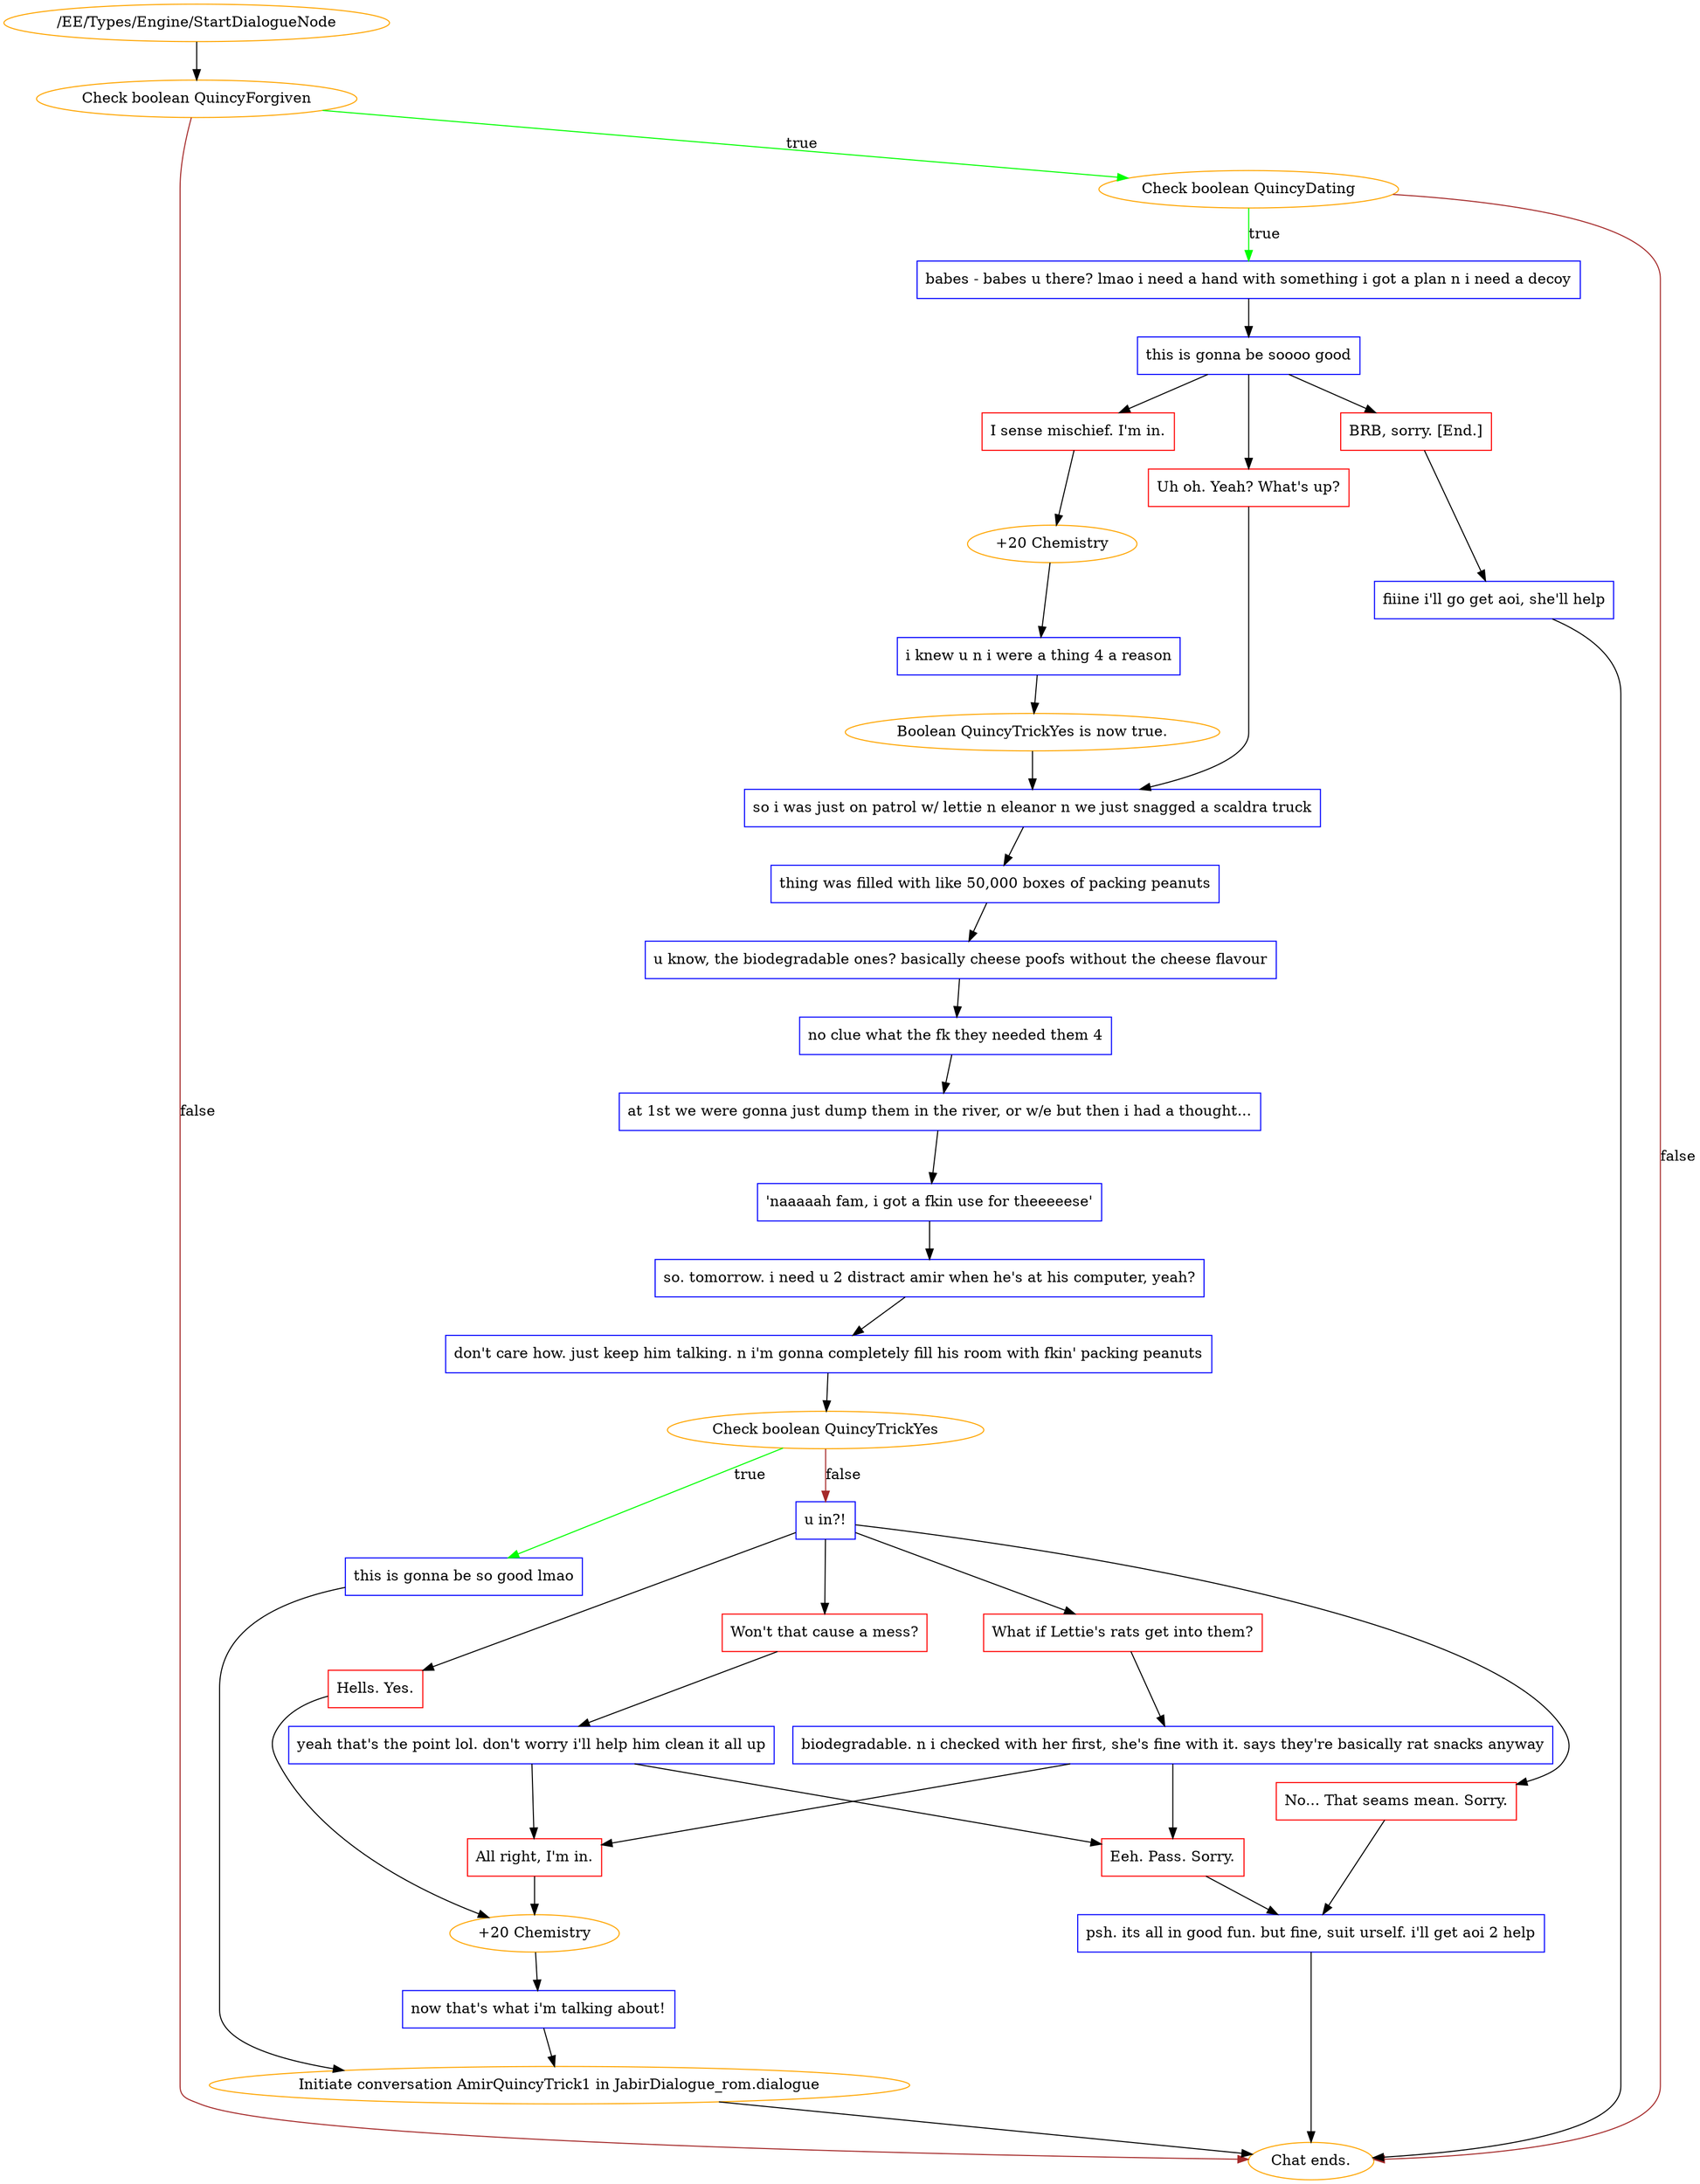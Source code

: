 digraph {
	3410 [label="/EE/Types/Engine/StartDialogueNode",color=orange];
		3410 -> 3411;
	3411 [label="Check boolean QuincyForgiven",color=orange];
		3411 -> 3412 [label=true,color=green];
		3411 -> "Chat ends." [label=false,color=brown];
	3412 [label="Check boolean QuincyDating",color=orange];
		3412 -> 3415 [label=true,color=green];
		3412 -> "Chat ends." [label=false,color=brown];
	"Chat ends." [color=orange];
	3415 [label="babes - babes u there? lmao i need a hand with something i got a plan n i need a decoy",shape=box,color=blue];
		3415 -> 3416;
	"Chat ends." [color=orange];
	3416 [label="this is gonna be soooo good",shape=box,color=blue];
		3416 -> 3417;
		3416 -> 3418;
		3416 -> 3419;
	3417 [label="I sense mischief. I'm in.",shape=box,color=red];
		3417 -> 3420;
	3418 [label="Uh oh. Yeah? What's up?",shape=box,color=red];
		3418 -> 3425;
	3419 [label="BRB, sorry. [End.]",shape=box,color=red];
		3419 -> 3423;
	3420 [label="+20 Chemistry",color=orange];
		3420 -> 3421;
	3425 [label="so i was just on patrol w/ lettie n eleanor n we just snagged a scaldra truck",shape=box,color=blue];
		3425 -> 3426;
	3423 [label="fiiine i'll go get aoi, she'll help",shape=box,color=blue];
		3423 -> "Chat ends.";
	3421 [label="i knew u n i were a thing 4 a reason",shape=box,color=blue];
		3421 -> 3422;
	3426 [label="thing was filled with like 50,000 boxes of packing peanuts",shape=box,color=blue];
		3426 -> 3427;
	"Chat ends." [color=orange];
	3422 [label="Boolean QuincyTrickYes is now true.",color=orange];
		3422 -> 3425;
	3427 [label="u know, the biodegradable ones? basically cheese poofs without the cheese flavour",shape=box,color=blue];
		3427 -> 3430;
	3430 [label="no clue what the fk they needed them 4",shape=box,color=blue];
		3430 -> 3429;
	3429 [label="at 1st we were gonna just dump them in the river, or w/e but then i had a thought...",shape=box,color=blue];
		3429 -> 3428;
	3428 [label="'naaaaah fam, i got a fkin use for theeeeese'",shape=box,color=blue];
		3428 -> 3432;
	3432 [label="so. tomorrow. i need u 2 distract amir when he's at his computer, yeah?",shape=box,color=blue];
		3432 -> 3431;
	3431 [label="don't care how. just keep him talking. n i'm gonna completely fill his room with fkin' packing peanuts",shape=box,color=blue];
		3431 -> 3433;
	3433 [label="Check boolean QuincyTrickYes",color=orange];
		3433 -> 3434 [label=true,color=green];
		3433 -> 3436 [label=false,color=brown];
	3434 [label="this is gonna be so good lmao",shape=box,color=blue];
		3434 -> 3448;
	3436 [label="u in?!",shape=box,color=blue];
		3436 -> 3437;
		3436 -> 3438;
		3436 -> 3439;
		3436 -> 3440;
	3448 [label="Initiate conversation AmirQuincyTrick1 in JabirDialogue_rom.dialogue",color=orange];
		3448 -> "Chat ends.";
	3437 [label="Hells. Yes.",shape=box,color=red];
		3437 -> 3446;
	3438 [label="Won't that cause a mess?",shape=box,color=red];
		3438 -> 3441;
	3439 [label="What if Lettie's rats get into them?",shape=box,color=red];
		3439 -> 3442;
	3440 [label="No... That seams mean. Sorry.",shape=box,color=red];
		3440 -> 3445;
	"Chat ends." [color=orange];
	3446 [label="+20 Chemistry",color=orange];
		3446 -> 3447;
	3441 [label="yeah that's the point lol. don't worry i'll help him clean it all up",shape=box,color=blue];
		3441 -> 3443;
		3441 -> 3444;
	3442 [label="biodegradable. n i checked with her first, she's fine with it. says they're basically rat snacks anyway",shape=box,color=blue];
		3442 -> 3443;
		3442 -> 3444;
	3445 [label="psh. its all in good fun. but fine, suit urself. i'll get aoi 2 help",shape=box,color=blue];
		3445 -> "Chat ends.";
	3447 [label="now that's what i'm talking about!",shape=box,color=blue];
		3447 -> 3448;
	3443 [label="All right, I'm in.",shape=box,color=red];
		3443 -> 3446;
	3444 [label="Eeh. Pass. Sorry.",shape=box,color=red];
		3444 -> 3445;
	"Chat ends." [color=orange];
}